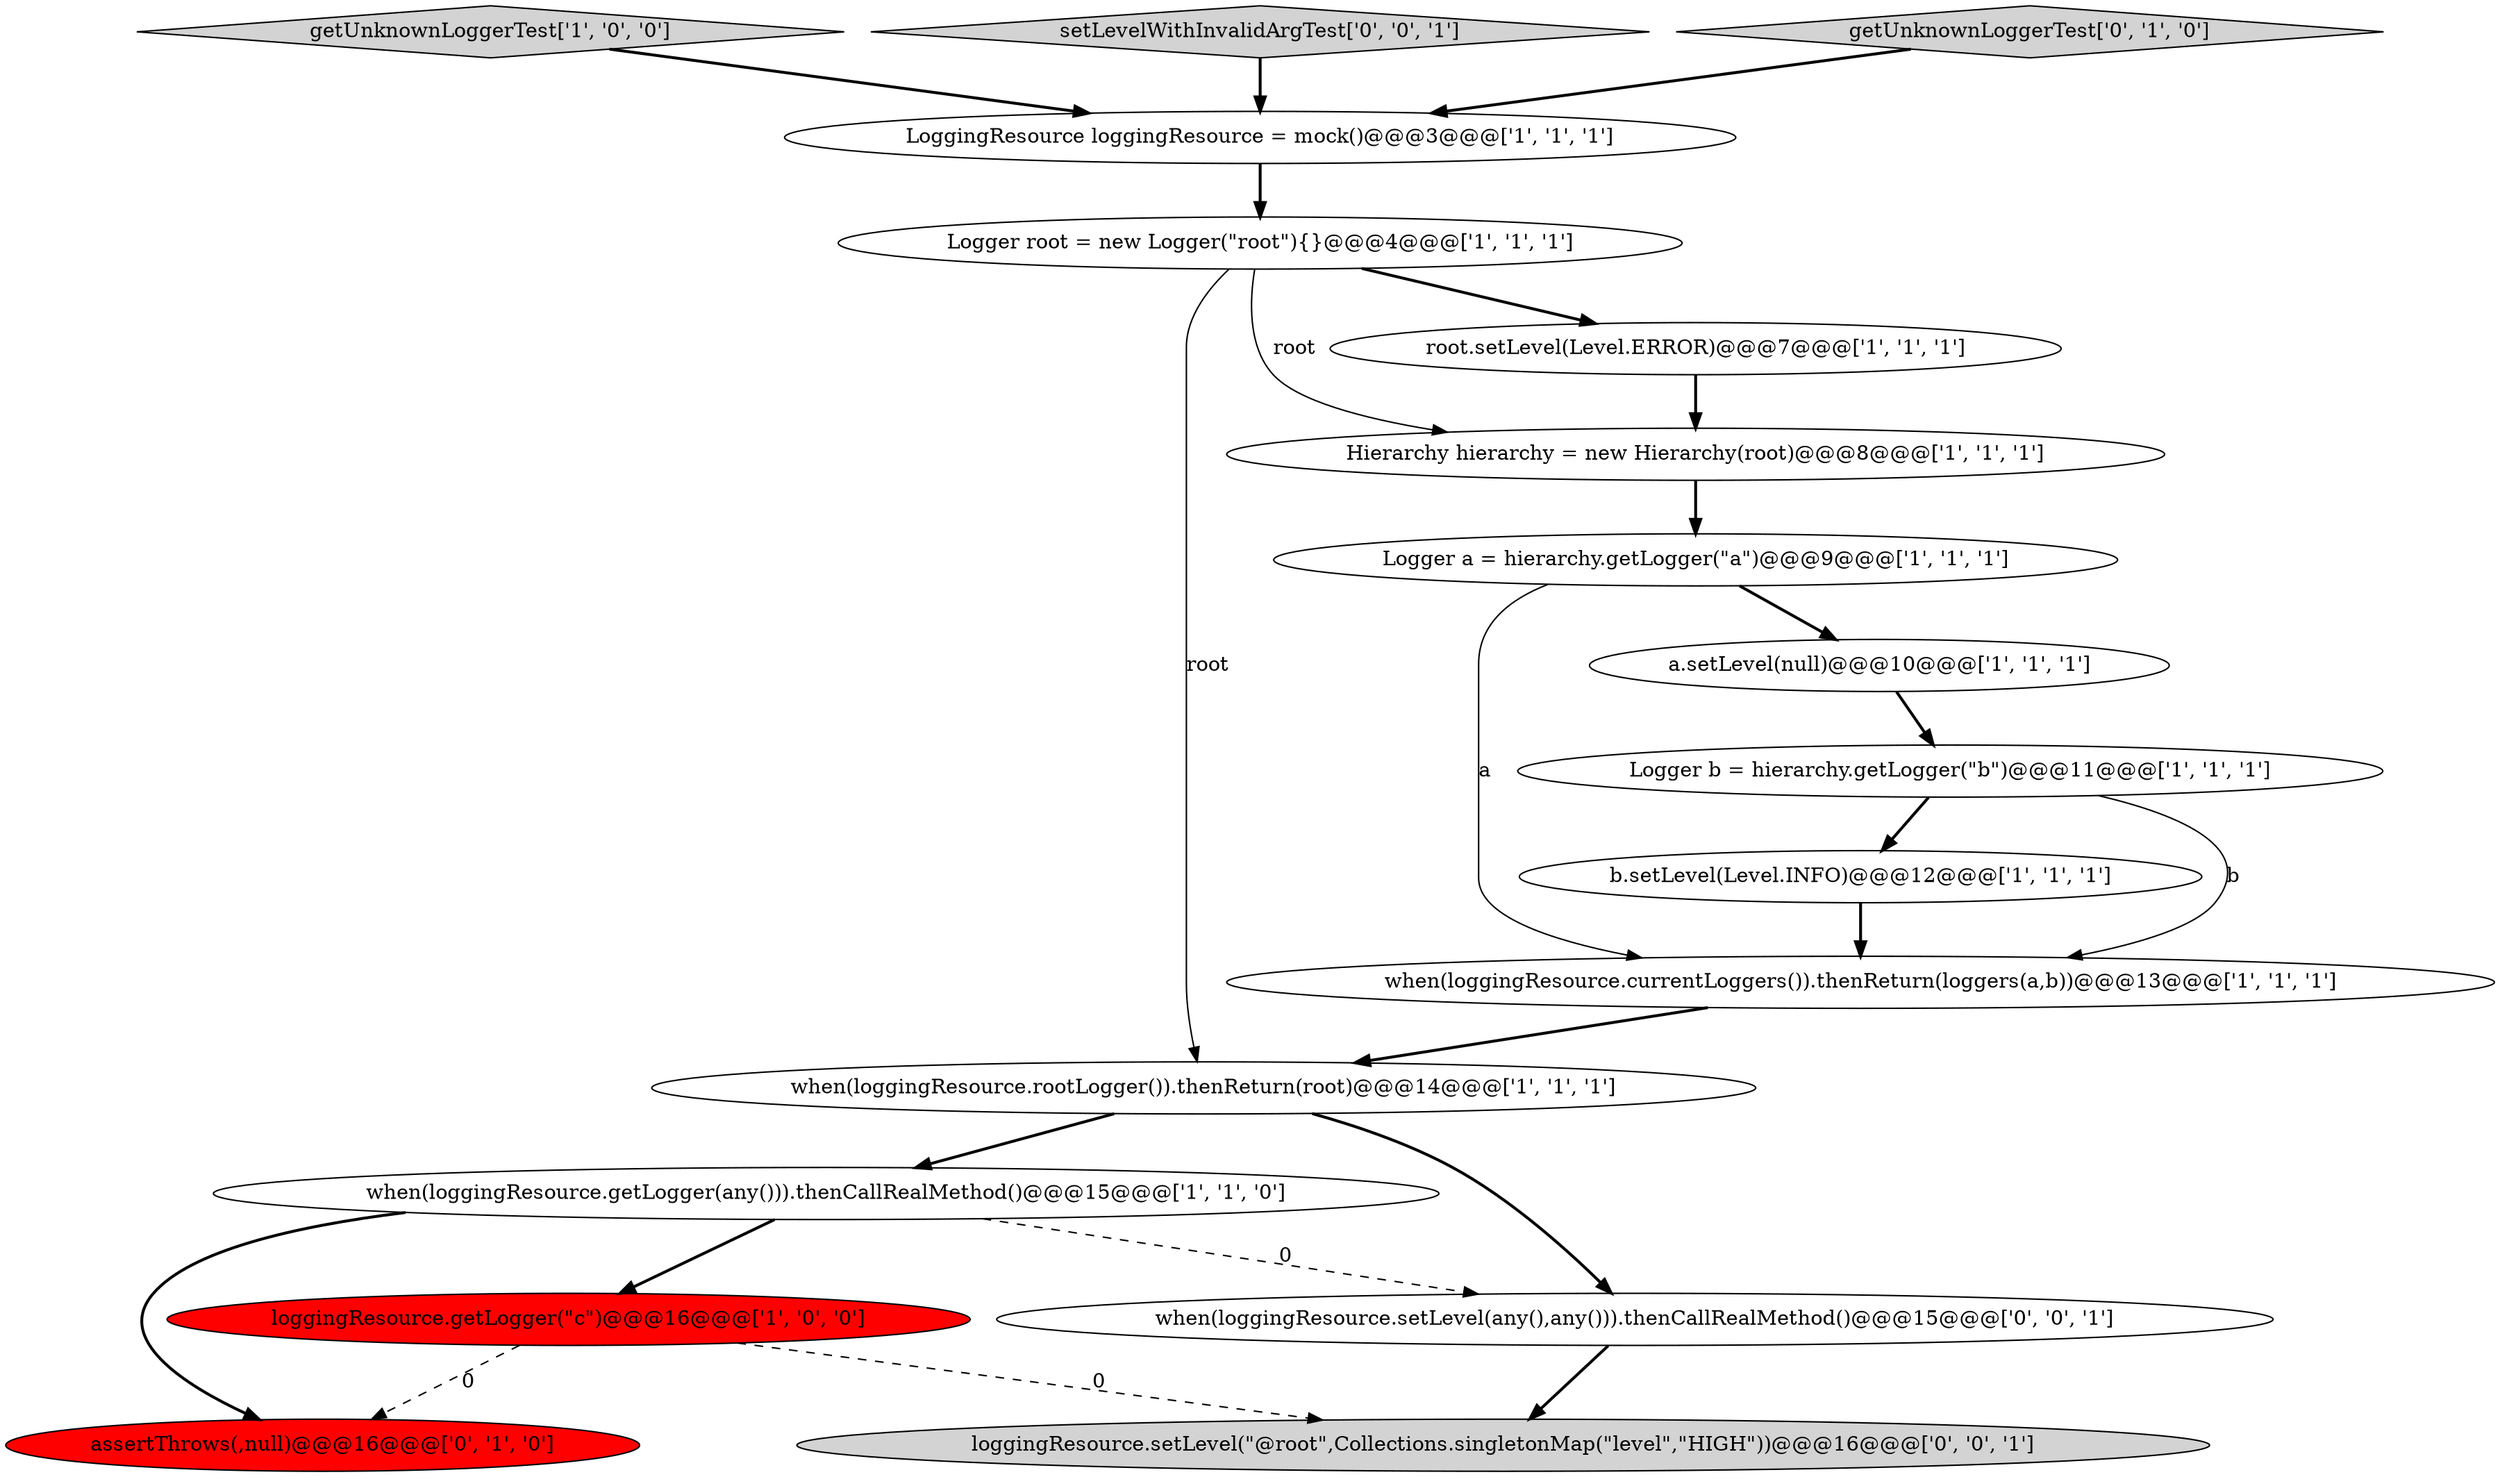 digraph {
1 [style = filled, label = "when(loggingResource.rootLogger()).thenReturn(root)@@@14@@@['1', '1', '1']", fillcolor = white, shape = ellipse image = "AAA0AAABBB1BBB"];
0 [style = filled, label = "getUnknownLoggerTest['1', '0', '0']", fillcolor = lightgray, shape = diamond image = "AAA0AAABBB1BBB"];
8 [style = filled, label = "when(loggingResource.getLogger(any())).thenCallRealMethod()@@@15@@@['1', '1', '0']", fillcolor = white, shape = ellipse image = "AAA0AAABBB1BBB"];
5 [style = filled, label = "Logger root = new Logger(\"root\"){}@@@4@@@['1', '1', '1']", fillcolor = white, shape = ellipse image = "AAA0AAABBB1BBB"];
16 [style = filled, label = "loggingResource.setLevel(\"@root\",Collections.singletonMap(\"level\",\"HIGH\"))@@@16@@@['0', '0', '1']", fillcolor = lightgray, shape = ellipse image = "AAA0AAABBB3BBB"];
3 [style = filled, label = "Hierarchy hierarchy = new Hierarchy(root)@@@8@@@['1', '1', '1']", fillcolor = white, shape = ellipse image = "AAA0AAABBB1BBB"];
14 [style = filled, label = "assertThrows(,null)@@@16@@@['0', '1', '0']", fillcolor = red, shape = ellipse image = "AAA1AAABBB2BBB"];
11 [style = filled, label = "root.setLevel(Level.ERROR)@@@7@@@['1', '1', '1']", fillcolor = white, shape = ellipse image = "AAA0AAABBB1BBB"];
12 [style = filled, label = "b.setLevel(Level.INFO)@@@12@@@['1', '1', '1']", fillcolor = white, shape = ellipse image = "AAA0AAABBB1BBB"];
10 [style = filled, label = "when(loggingResource.currentLoggers()).thenReturn(loggers(a,b))@@@13@@@['1', '1', '1']", fillcolor = white, shape = ellipse image = "AAA0AAABBB1BBB"];
2 [style = filled, label = "loggingResource.getLogger(\"c\")@@@16@@@['1', '0', '0']", fillcolor = red, shape = ellipse image = "AAA1AAABBB1BBB"];
6 [style = filled, label = "a.setLevel(null)@@@10@@@['1', '1', '1']", fillcolor = white, shape = ellipse image = "AAA0AAABBB1BBB"];
15 [style = filled, label = "setLevelWithInvalidArgTest['0', '0', '1']", fillcolor = lightgray, shape = diamond image = "AAA0AAABBB3BBB"];
17 [style = filled, label = "when(loggingResource.setLevel(any(),any())).thenCallRealMethod()@@@15@@@['0', '0', '1']", fillcolor = white, shape = ellipse image = "AAA0AAABBB3BBB"];
9 [style = filled, label = "LoggingResource loggingResource = mock()@@@3@@@['1', '1', '1']", fillcolor = white, shape = ellipse image = "AAA0AAABBB1BBB"];
7 [style = filled, label = "Logger b = hierarchy.getLogger(\"b\")@@@11@@@['1', '1', '1']", fillcolor = white, shape = ellipse image = "AAA0AAABBB1BBB"];
13 [style = filled, label = "getUnknownLoggerTest['0', '1', '0']", fillcolor = lightgray, shape = diamond image = "AAA0AAABBB2BBB"];
4 [style = filled, label = "Logger a = hierarchy.getLogger(\"a\")@@@9@@@['1', '1', '1']", fillcolor = white, shape = ellipse image = "AAA0AAABBB1BBB"];
0->9 [style = bold, label=""];
1->8 [style = bold, label=""];
4->6 [style = bold, label=""];
7->12 [style = bold, label=""];
8->14 [style = bold, label=""];
3->4 [style = bold, label=""];
5->1 [style = solid, label="root"];
1->17 [style = bold, label=""];
5->3 [style = solid, label="root"];
12->10 [style = bold, label=""];
7->10 [style = solid, label="b"];
2->14 [style = dashed, label="0"];
8->2 [style = bold, label=""];
11->3 [style = bold, label=""];
15->9 [style = bold, label=""];
2->16 [style = dashed, label="0"];
9->5 [style = bold, label=""];
8->17 [style = dashed, label="0"];
5->11 [style = bold, label=""];
13->9 [style = bold, label=""];
6->7 [style = bold, label=""];
10->1 [style = bold, label=""];
4->10 [style = solid, label="a"];
17->16 [style = bold, label=""];
}
